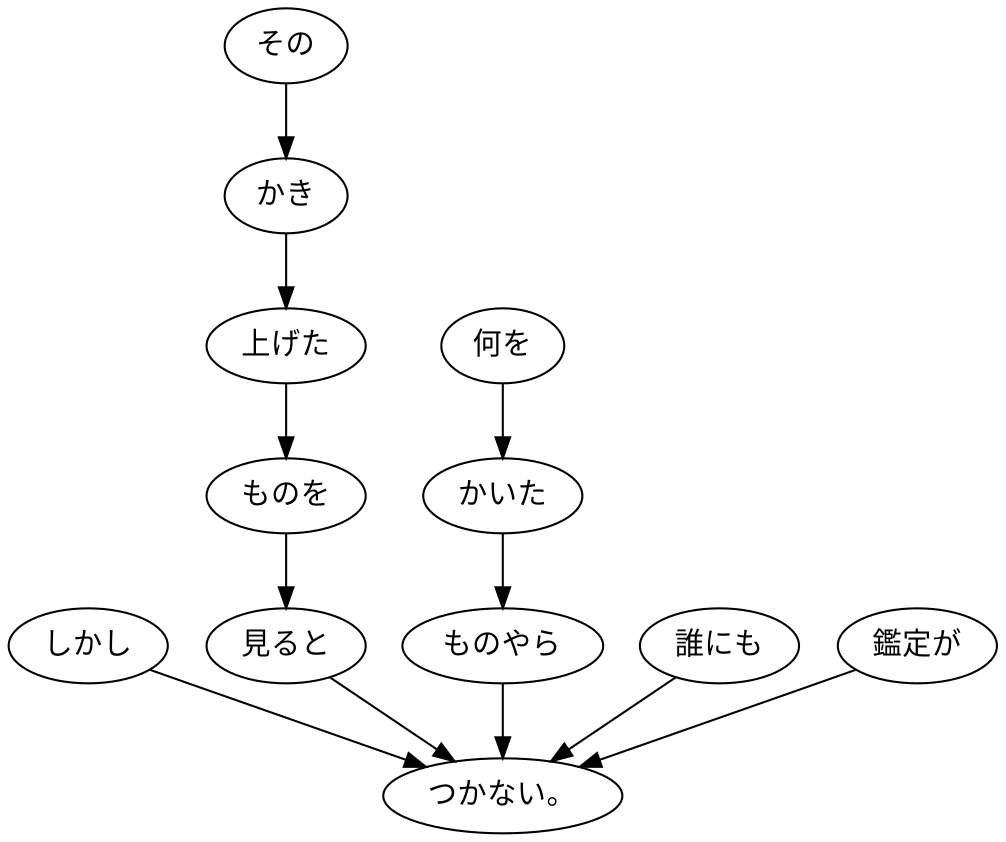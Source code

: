 digraph graph129 {
	node0 [label="しかし"];
	node1 [label="その"];
	node2 [label="かき"];
	node3 [label="上げた"];
	node4 [label="ものを"];
	node5 [label="見ると"];
	node6 [label="何を"];
	node7 [label="かいた"];
	node8 [label="ものやら"];
	node9 [label="誰にも"];
	node10 [label="鑑定が"];
	node11 [label="つかない。"];
	node0 -> node11;
	node1 -> node2;
	node2 -> node3;
	node3 -> node4;
	node4 -> node5;
	node5 -> node11;
	node6 -> node7;
	node7 -> node8;
	node8 -> node11;
	node9 -> node11;
	node10 -> node11;
}
